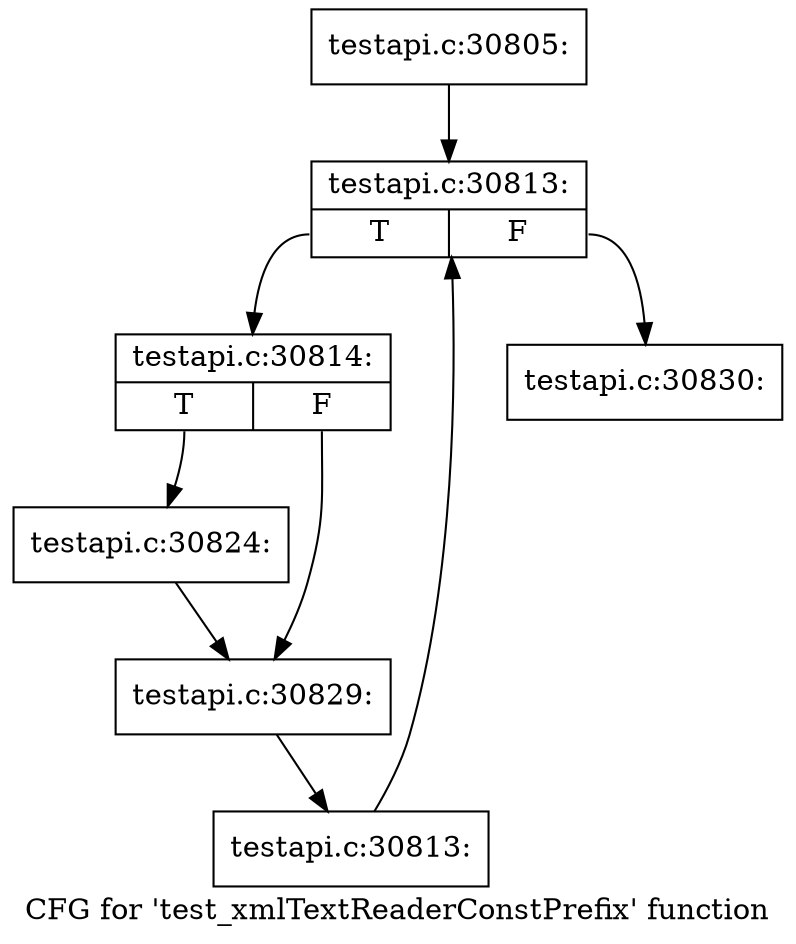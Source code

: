 digraph "CFG for 'test_xmlTextReaderConstPrefix' function" {
	label="CFG for 'test_xmlTextReaderConstPrefix' function";

	Node0x514b7e0 [shape=record,label="{testapi.c:30805:}"];
	Node0x514b7e0 -> Node0x5153380;
	Node0x5153380 [shape=record,label="{testapi.c:30813:|{<s0>T|<s1>F}}"];
	Node0x5153380:s0 -> Node0x5153660;
	Node0x5153380:s1 -> Node0x51531e0;
	Node0x5153660 [shape=record,label="{testapi.c:30814:|{<s0>T|<s1>F}}"];
	Node0x5153660:s0 -> Node0x51544c0;
	Node0x5153660:s1 -> Node0x51547f0;
	Node0x51544c0 [shape=record,label="{testapi.c:30824:}"];
	Node0x51544c0 -> Node0x51547f0;
	Node0x51547f0 [shape=record,label="{testapi.c:30829:}"];
	Node0x51547f0 -> Node0x51535d0;
	Node0x51535d0 [shape=record,label="{testapi.c:30813:}"];
	Node0x51535d0 -> Node0x5153380;
	Node0x51531e0 [shape=record,label="{testapi.c:30830:}"];
}
